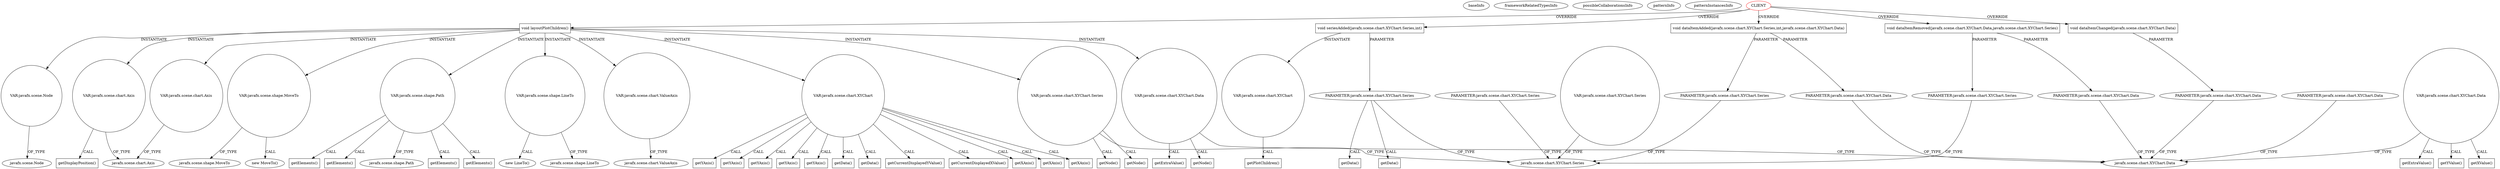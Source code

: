 digraph {
baseInfo[graphId=3696,category="pattern",isAnonymous=false,possibleRelation=false]
frameworkRelatedTypesInfo[]
possibleCollaborationsInfo[]
patternInfo[frequency=2.0,patternRootClient=0]
patternInstancesInfo[0="LichuanLu-ShunUI-FX~/LichuanLu-ShunUI-FX/ShunUI-FX-master/src/view/chart/StackedBarChart.java~StackedBarChart~811",1="TomaszKorecki-InvestorAssistant~/TomaszKorecki-InvestorAssistant/InvestorAssistant-master/Investor's assistant/src/investor/charts/CandleChart.java~CandleStickChart~1473"]
74[label="javafx.scene.shape.MoveTo",vertexType="FRAMEWORK_CLASS_TYPE",isFrameworkType=false]
73[label="VAR:javafx.scene.shape.MoveTo",vertexType="VARIABLE_EXPRESION",isFrameworkType=false,shape=circle]
72[label="new MoveTo()",vertexType="CONSTRUCTOR_CALL",isFrameworkType=false]
2[label="void layoutPlotChildren()",vertexType="OVERRIDING_METHOD_DECLARATION",isFrameworkType=false,shape=box]
0[label="CLIENT",vertexType="ROOT_CLIENT_CLASS_DECLARATION",isFrameworkType=false,color=red]
17[label="VAR:javafx.scene.shape.Path",vertexType="VARIABLE_EXPRESION",isFrameworkType=false,shape=circle]
93[label="void dataItemAdded(javafx.scene.chart.XYChart.Series,int,javafx.scene.chart.XYChart.Data)",vertexType="OVERRIDING_METHOD_DECLARATION",isFrameworkType=false,shape=box]
94[label="PARAMETER:javafx.scene.chart.XYChart.Series",vertexType="PARAMETER_DECLARATION",isFrameworkType=false]
106[label="void seriesAdded(javafx.scene.chart.XYChart.Series,int)",vertexType="OVERRIDING_METHOD_DECLARATION",isFrameworkType=false,shape=box]
107[label="PARAMETER:javafx.scene.chart.XYChart.Series",vertexType="PARAMETER_DECLARATION",isFrameworkType=false]
110[label="getData()",vertexType="INSIDE_CALL",isFrameworkType=false,shape=box]
112[label="getData()",vertexType="INSIDE_CALL",isFrameworkType=false,shape=box]
98[label="void dataItemRemoved(javafx.scene.chart.XYChart.Data,javafx.scene.chart.XYChart.Series)",vertexType="OVERRIDING_METHOD_DECLARATION",isFrameworkType=false,shape=box]
101[label="PARAMETER:javafx.scene.chart.XYChart.Series",vertexType="PARAMETER_DECLARATION",isFrameworkType=false]
19[label="javafx.scene.shape.Path",vertexType="FRAMEWORK_CLASS_TYPE",isFrameworkType=false]
99[label="PARAMETER:javafx.scene.chart.XYChart.Data",vertexType="PARAMETER_DECLARATION",isFrameworkType=false]
83[label="VAR:javafx.scene.shape.LineTo",vertexType="VARIABLE_EXPRESION",isFrameworkType=false,shape=circle]
82[label="new LineTo()",vertexType="CONSTRUCTOR_CALL",isFrameworkType=false]
84[label="javafx.scene.shape.LineTo",vertexType="FRAMEWORK_CLASS_TYPE",isFrameworkType=false]
96[label="PARAMETER:javafx.scene.chart.XYChart.Data",vertexType="PARAMETER_DECLARATION",isFrameworkType=false]
18[label="getElements()",vertexType="INSIDE_CALL",isFrameworkType=false,shape=box]
81[label="getElements()",vertexType="INSIDE_CALL",isFrameworkType=false,shape=box]
71[label="getElements()",vertexType="INSIDE_CALL",isFrameworkType=false,shape=box]
69[label="getElements()",vertexType="INSIDE_CALL",isFrameworkType=false,shape=box]
58[label="VAR:javafx.scene.chart.ValueAxis",vertexType="VARIABLE_EXPRESION",isFrameworkType=false,shape=circle]
60[label="javafx.scene.chart.ValueAxis",vertexType="FRAMEWORK_CLASS_TYPE",isFrameworkType=false]
14[label="javafx.scene.chart.XYChart.Series",vertexType="FRAMEWORK_CLASS_TYPE",isFrameworkType=false]
104[label="PARAMETER:javafx.scene.chart.XYChart.Series",vertexType="PARAMETER_DECLARATION",isFrameworkType=false]
130[label="VAR:javafx.scene.chart.XYChart.Series",vertexType="VARIABLE_EXPRESION",isFrameworkType=false,shape=circle]
113[label="VAR:javafx.scene.chart.XYChart",vertexType="VARIABLE_EXPRESION",isFrameworkType=false,shape=circle]
114[label="getPlotChildren()",vertexType="INSIDE_CALL",isFrameworkType=false,shape=box]
3[label="VAR:javafx.scene.chart.XYChart",vertexType="VARIABLE_EXPRESION",isFrameworkType=false,shape=circle]
79[label="getYAxis()",vertexType="INSIDE_CALL",isFrameworkType=false,shape=box]
31[label="getYAxis()",vertexType="INSIDE_CALL",isFrameworkType=false,shape=box]
53[label="getYAxis()",vertexType="INSIDE_CALL",isFrameworkType=false,shape=box]
48[label="getYAxis()",vertexType="INSIDE_CALL",isFrameworkType=false,shape=box]
89[label="getYAxis()",vertexType="INSIDE_CALL",isFrameworkType=false,shape=box]
7[label="getData()",vertexType="INSIDE_CALL",isFrameworkType=false,shape=box]
4[label="getData()",vertexType="INSIDE_CALL",isFrameworkType=false,shape=box]
12[label="VAR:javafx.scene.chart.XYChart.Series",vertexType="VARIABLE_EXPRESION",isFrameworkType=false,shape=circle]
90[label="void dataItemChanged(javafx.scene.chart.XYChart.Data)",vertexType="OVERRIDING_METHOD_DECLARATION",isFrameworkType=false,shape=box]
91[label="PARAMETER:javafx.scene.chart.XYChart.Data",vertexType="PARAMETER_DECLARATION",isFrameworkType=false]
33[label="getCurrentDisplayedYValue()",vertexType="INSIDE_CALL",isFrameworkType=false,shape=box]
34[label="VAR:javafx.scene.chart.XYChart.Data",vertexType="VARIABLE_EXPRESION",isFrameworkType=false,shape=circle]
38[label="getExtraValue()",vertexType="INSIDE_CALL",isFrameworkType=false,shape=box]
26[label="getCurrentDisplayedXValue()",vertexType="INSIDE_CALL",isFrameworkType=false,shape=box]
63[label="VAR:javafx.scene.Node",vertexType="VARIABLE_EXPRESION",isFrameworkType=false,shape=circle]
65[label="javafx.scene.Node",vertexType="FRAMEWORK_CLASS_TYPE",isFrameworkType=false]
36[label="javafx.scene.chart.XYChart.Data",vertexType="FRAMEWORK_CLASS_TYPE",isFrameworkType=false]
146[label="PARAMETER:javafx.scene.chart.XYChart.Data",vertexType="PARAMETER_DECLARATION",isFrameworkType=false]
133[label="VAR:javafx.scene.chart.XYChart.Data",vertexType="VARIABLE_EXPRESION",isFrameworkType=false,shape=circle]
137[label="getExtraValue()",vertexType="INSIDE_CALL",isFrameworkType=false,shape=box]
139[label="getYValue()",vertexType="INSIDE_CALL",isFrameworkType=false,shape=box]
134[label="getXValue()",vertexType="INSIDE_CALL",isFrameworkType=false,shape=box]
13[label="getNode()",vertexType="INSIDE_CALL",isFrameworkType=false,shape=box]
16[label="getNode()",vertexType="INSIDE_CALL",isFrameworkType=false,shape=box]
35[label="getNode()",vertexType="INSIDE_CALL",isFrameworkType=false,shape=box]
24[label="getXAxis()",vertexType="INSIDE_CALL",isFrameworkType=false,shape=box]
55[label="getXAxis()",vertexType="INSIDE_CALL",isFrameworkType=false,shape=box]
57[label="getXAxis()",vertexType="INSIDE_CALL",isFrameworkType=false,shape=box]
75[label="VAR:javafx.scene.chart.Axis",vertexType="VARIABLE_EXPRESION",isFrameworkType=false,shape=circle]
76[label="getDisplayPosition()",vertexType="INSIDE_CALL",isFrameworkType=false,shape=box]
22[label="javafx.scene.chart.Axis",vertexType="FRAMEWORK_CLASS_TYPE",isFrameworkType=false]
20[label="VAR:javafx.scene.chart.Axis",vertexType="VARIABLE_EXPRESION",isFrameworkType=false,shape=circle]
107->112[label="CALL"]
34->35[label="CALL"]
3->57[label="CALL"]
3->4[label="CALL"]
133->137[label="CALL"]
106->107[label="PARAMETER"]
2->17[label="INSTANTIATE"]
0->106[label="OVERRIDE"]
3->55[label="CALL"]
3->33[label="CALL"]
2->12[label="INSTANTIATE"]
0->2[label="OVERRIDE"]
3->7[label="CALL"]
34->36[label="OF_TYPE"]
113->114[label="CALL"]
133->139[label="CALL"]
3->31[label="CALL"]
101->14[label="OF_TYPE"]
91->36[label="OF_TYPE"]
75->22[label="OF_TYPE"]
94->14[label="OF_TYPE"]
58->60[label="OF_TYPE"]
3->26[label="CALL"]
83->82[label="CALL"]
12->16[label="CALL"]
3->79[label="CALL"]
3->89[label="CALL"]
3->48[label="CALL"]
98->101[label="PARAMETER"]
0->98[label="OVERRIDE"]
133->36[label="OF_TYPE"]
2->73[label="INSTANTIATE"]
3->53[label="CALL"]
63->65[label="OF_TYPE"]
93->94[label="PARAMETER"]
146->36[label="OF_TYPE"]
73->74[label="OF_TYPE"]
2->34[label="INSTANTIATE"]
99->36[label="OF_TYPE"]
17->81[label="CALL"]
107->14[label="OF_TYPE"]
93->96[label="PARAMETER"]
104->14[label="OF_TYPE"]
0->93[label="OVERRIDE"]
17->19[label="OF_TYPE"]
2->3[label="INSTANTIATE"]
0->90[label="OVERRIDE"]
133->134[label="CALL"]
17->18[label="CALL"]
34->38[label="CALL"]
12->13[label="CALL"]
96->36[label="OF_TYPE"]
106->113[label="INSTANTIATE"]
17->71[label="CALL"]
83->84[label="OF_TYPE"]
75->76[label="CALL"]
3->24[label="CALL"]
90->91[label="PARAMETER"]
2->63[label="INSTANTIATE"]
2->75[label="INSTANTIATE"]
2->83[label="INSTANTIATE"]
12->14[label="OF_TYPE"]
130->14[label="OF_TYPE"]
20->22[label="OF_TYPE"]
2->20[label="INSTANTIATE"]
73->72[label="CALL"]
98->99[label="PARAMETER"]
2->58[label="INSTANTIATE"]
17->69[label="CALL"]
107->110[label="CALL"]
}
